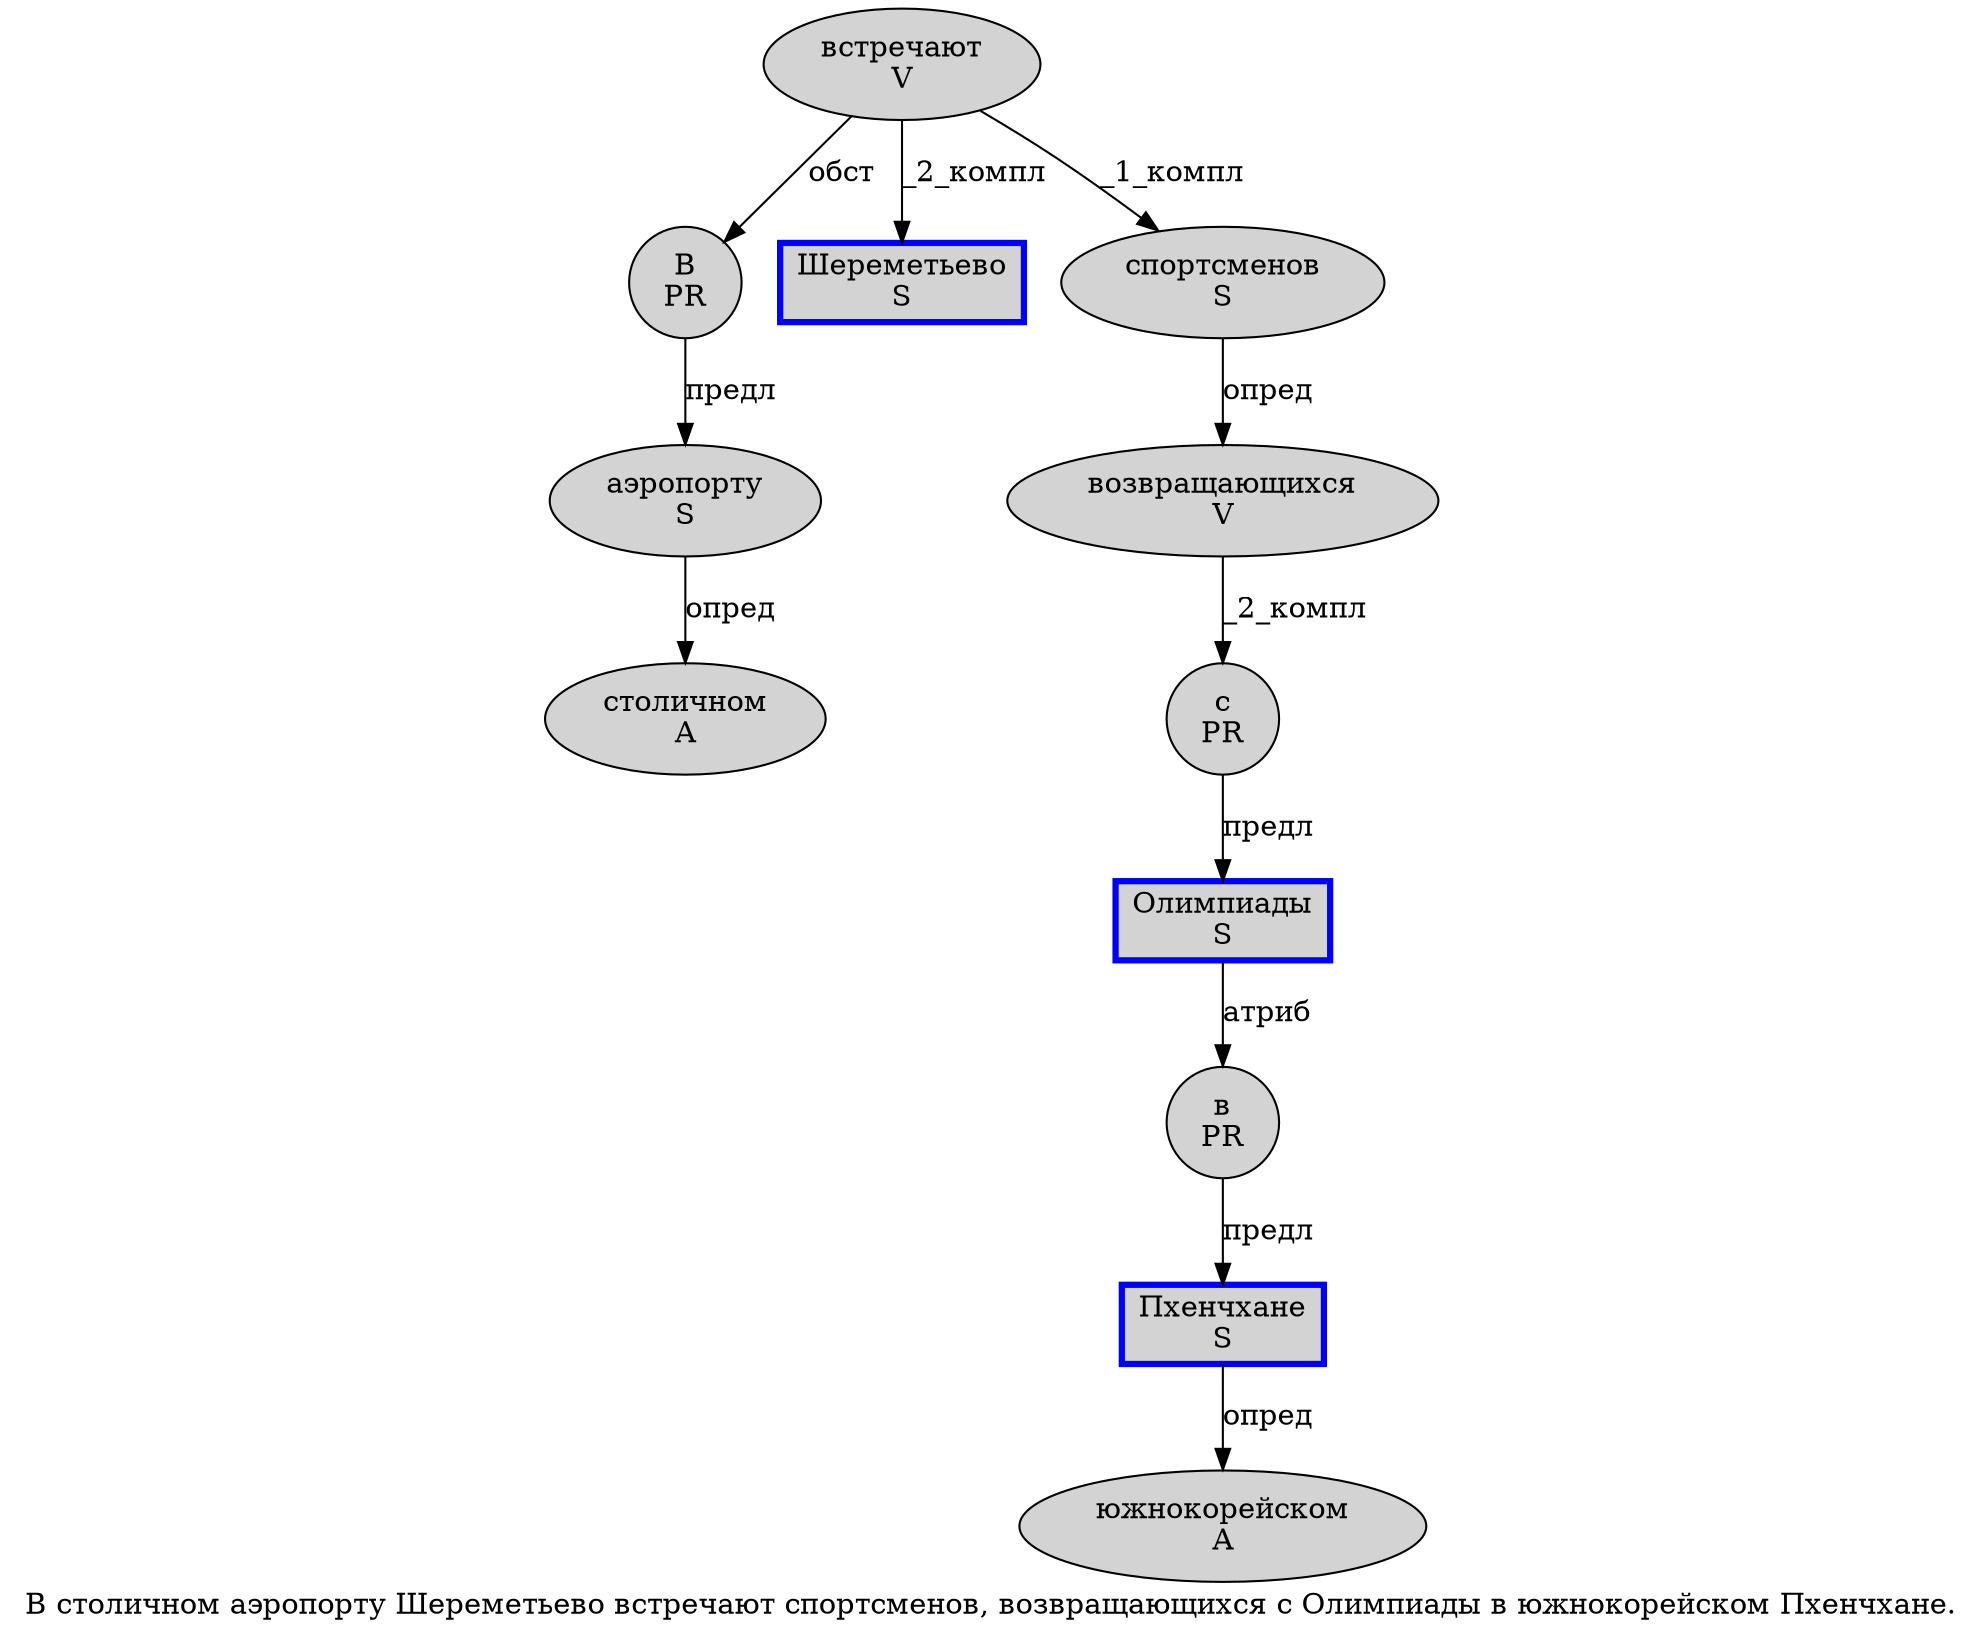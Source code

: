 digraph SENTENCE_1181 {
	graph [label="В столичном аэропорту Шереметьево встречают спортсменов, возвращающихся с Олимпиады в южнокорейском Пхенчхане."]
	node [style=filled]
		0 [label="В
PR" color="" fillcolor=lightgray penwidth=1 shape=ellipse]
		1 [label="столичном
A" color="" fillcolor=lightgray penwidth=1 shape=ellipse]
		2 [label="аэропорту
S" color="" fillcolor=lightgray penwidth=1 shape=ellipse]
		3 [label="Шереметьево
S" color=blue fillcolor=lightgray penwidth=3 shape=box]
		4 [label="встречают
V" color="" fillcolor=lightgray penwidth=1 shape=ellipse]
		5 [label="спортсменов
S" color="" fillcolor=lightgray penwidth=1 shape=ellipse]
		7 [label="возвращающихся
V" color="" fillcolor=lightgray penwidth=1 shape=ellipse]
		8 [label="с
PR" color="" fillcolor=lightgray penwidth=1 shape=ellipse]
		9 [label="Олимпиады
S" color=blue fillcolor=lightgray penwidth=3 shape=box]
		10 [label="в
PR" color="" fillcolor=lightgray penwidth=1 shape=ellipse]
		11 [label="южнокорейском
A" color="" fillcolor=lightgray penwidth=1 shape=ellipse]
		12 [label="Пхенчхане
S" color=blue fillcolor=lightgray penwidth=3 shape=box]
			2 -> 1 [label="опред"]
			10 -> 12 [label="предл"]
			12 -> 11 [label="опред"]
			9 -> 10 [label="атриб"]
			8 -> 9 [label="предл"]
			7 -> 8 [label="_2_компл"]
			5 -> 7 [label="опред"]
			4 -> 0 [label="обст"]
			4 -> 3 [label="_2_компл"]
			4 -> 5 [label="_1_компл"]
			0 -> 2 [label="предл"]
}